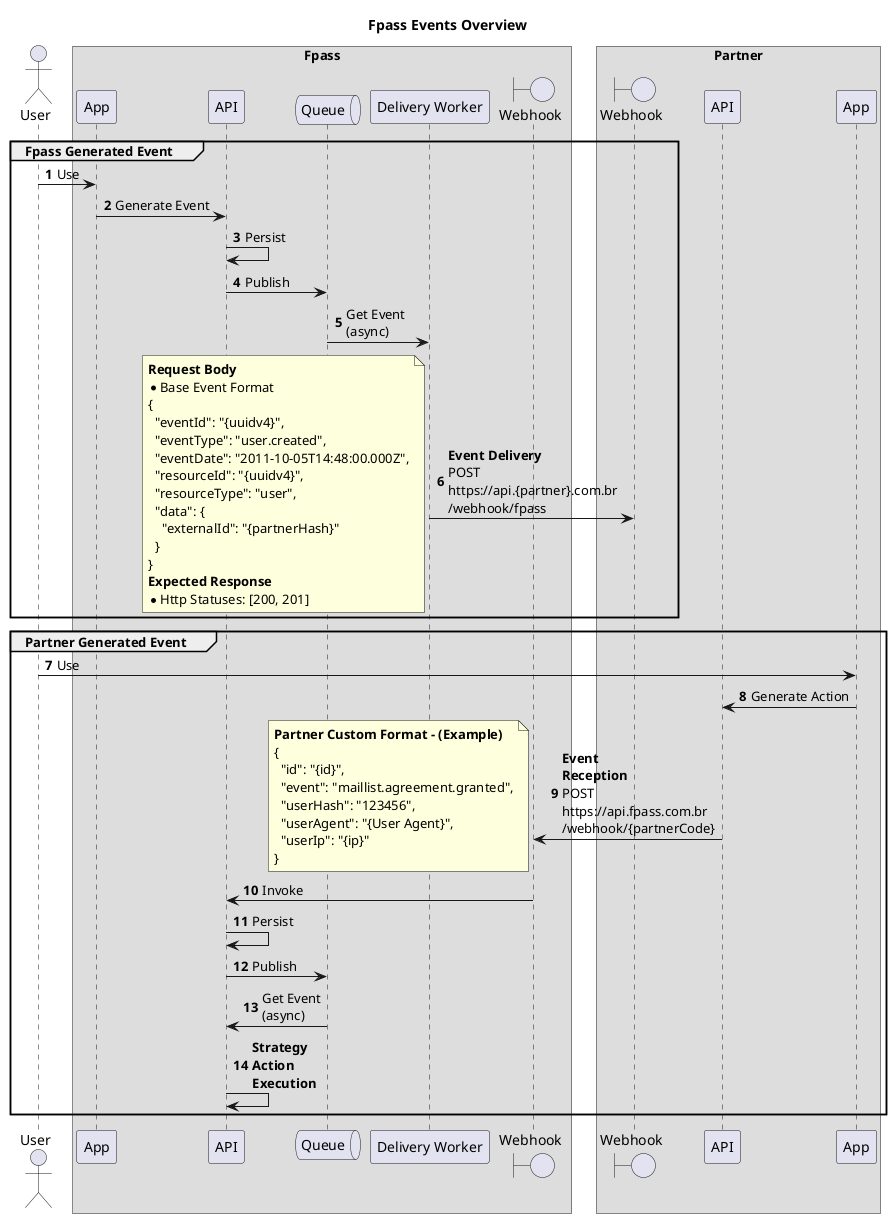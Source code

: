 @startuml
title "Fpass Events Overview"

autonumber
skinparam MaxMessageSize 100

actor User

box Fpass
participant App
participant API
queue Queue
participant DeliveryWorker as "Delivery Worker"
boundary Webhook
end box

box Partner
boundary PartnerWebhook as "Webhook"
participant PartnerAPI as "API"
participant PartnerApp as "App"

end box

group Fpass Generated Event
User -> App: Use
App -> API: Generate Event
API -> API: Persist
API -> Queue: Publish
Queue -> DeliveryWorker: Get Event (async)
DeliveryWorker -> PartnerWebhook: **Event Delivery**\nPOST https://api.{partner}.com.br\n/webhook/fpass
note left
**Request Body**
*Base Event Format
{
  "eventId": "{uuidv4}",
  "eventType": "user.created",
  "eventDate": "2011-10-05T14:48:00.000Z",
  "resourceId": "{uuidv4}",
  "resourceType": "user",
  "data": {
    "externalId": "{partnerHash}"
  }
}
**Expected Response**
*Http Statuses: [200, 201]
end note
end

group Partner Generated Event
User -> PartnerApp: Use
PartnerApp -> PartnerAPI: Generate Action
PartnerAPI -> Webhook: **Event Reception**\nPOST https://api.fpass.com.br\n/webhook/{partnerCode}
note left
**Partner Custom Format - (Example)**
{
  "id": "{id}",
  "event": "maillist.agreement.granted",
  "userHash": "123456",
  "userAgent": "{User Agent}",
  "userIp": "{ip}"
}
end note
Webhook -> API: Invoke
API -> API: Persist
API -> Queue: Publish
Queue -> API: Get Event (async)
API -> API: **Strategy Action Execution**
end
@enduml